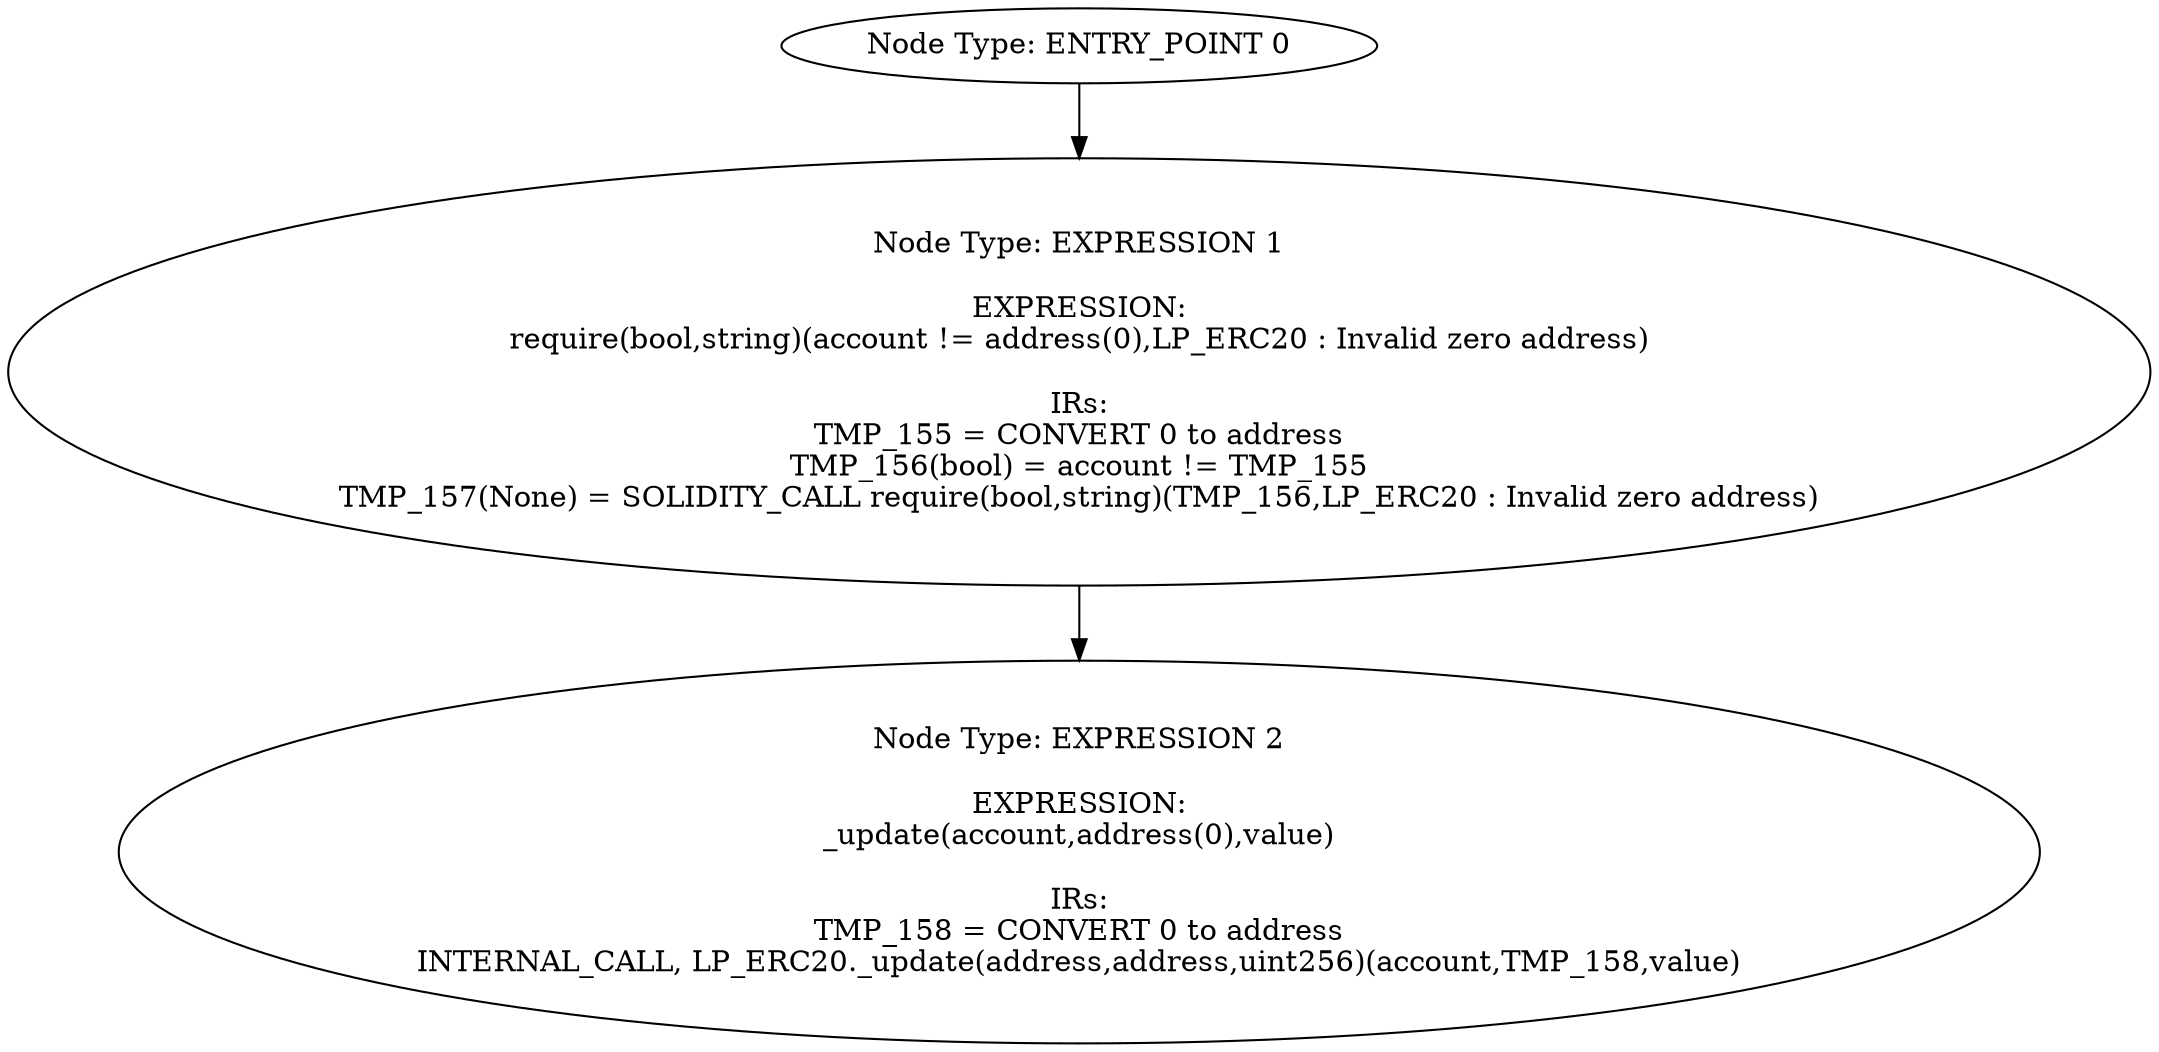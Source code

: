 digraph{
0[label="Node Type: ENTRY_POINT 0
"];
0->1;
1[label="Node Type: EXPRESSION 1

EXPRESSION:
require(bool,string)(account != address(0),LP_ERC20 : Invalid zero address)

IRs:
TMP_155 = CONVERT 0 to address
TMP_156(bool) = account != TMP_155
TMP_157(None) = SOLIDITY_CALL require(bool,string)(TMP_156,LP_ERC20 : Invalid zero address)"];
1->2;
2[label="Node Type: EXPRESSION 2

EXPRESSION:
_update(account,address(0),value)

IRs:
TMP_158 = CONVERT 0 to address
INTERNAL_CALL, LP_ERC20._update(address,address,uint256)(account,TMP_158,value)"];
}
